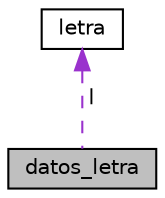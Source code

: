 digraph "datos_letra"
{
  edge [fontname="Helvetica",fontsize="10",labelfontname="Helvetica",labelfontsize="10"];
  node [fontname="Helvetica",fontsize="10",shape=record];
  Node1 [label="datos_letra",height=0.2,width=0.4,color="black", fillcolor="grey75", style="filled", fontcolor="black"];
  Node2 -> Node1 [dir="back",color="darkorchid3",fontsize="10",style="dashed",label=" l" ,fontname="Helvetica"];
  Node2 [label="letra",height=0.2,width=0.4,color="black", fillcolor="white", style="filled",URL="$classletra.html",tooltip="TDA letra. Representa a una letra con su puntuación asociada. "];
}
